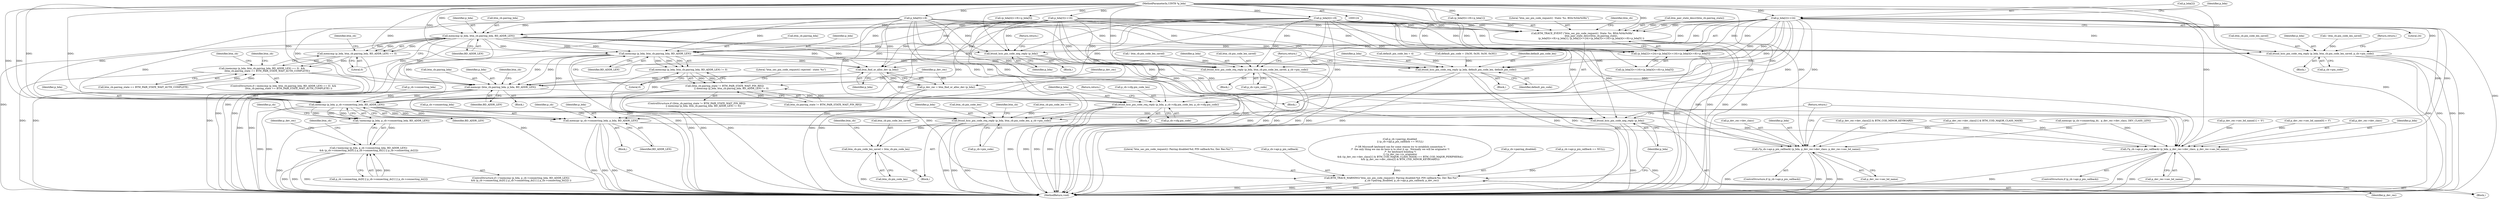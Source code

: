 digraph "0_Android_c677ee92595335233eb0e7b59809a1a94e7a678a_0@array" {
"1000156" [label="(Call,p_bda[2]<<24)"];
"1000125" [label="(MethodParameterIn,UINT8 *p_bda)"];
"1000140" [label="(Call,BTM_TRACE_EVENT (\"btm_sec_pin_code_request()  State: %s, BDA:%04x%08x\",\n                       btm_pair_state_descr(btm_cb.pairing_state),\n                       (p_bda[0]<<8)+p_bda[1], (p_bda[2]<<24)+(p_bda[3]<<16)+(p_bda[4]<<8)+p_bda[5] ))"];
"1000155" [label="(Call,(p_bda[2]<<24)+(p_bda[3]<<16)+(p_bda[4]<<8)+p_bda[5])"];
"1000186" [label="(Call,memcmp (p_bda, btm_cb.pairing_bda, BD_ADDR_LEN))"];
"1000185" [label="(Call,memcmp (p_bda, btm_cb.pairing_bda, BD_ADDR_LEN) == 0)"];
"1000184" [label="(Call,(memcmp (p_bda, btm_cb.pairing_bda, BD_ADDR_LEN) == 0)  &&\n              (btm_cb.pairing_state == BTM_PAIR_STATE_WAIT_AUTH_COMPLETE))"];
"1000205" [label="(Call,btsnd_hcic_pin_code_neg_reply (p_bda))"];
"1000210" [label="(Call,btsnd_hcic_pin_code_req_reply (p_bda, btm_cb.pin_code_len_saved, p_cb->pin_code))"];
"1000228" [label="(Call,memcmp (p_bda, btm_cb.pairing_bda, BD_ADDR_LEN))"];
"1000227" [label="(Call,memcmp (p_bda, btm_cb.pairing_bda, BD_ADDR_LEN) != 0)"];
"1000221" [label="(Call,(btm_cb.pairing_state != BTM_PAIR_STATE_WAIT_PIN_REQ)\n                  || memcmp (p_bda, btm_cb.pairing_bda, BD_ADDR_LEN) != 0)"];
"1000252" [label="(Call,btsnd_hcic_pin_code_req_reply (p_bda, default_pin_code_len, default_pin_code))"];
"1000260" [label="(Call,btsnd_hcic_pin_code_req_reply (p_bda, btm_cb.pin_code_len_saved, p_cb->pin_code))"];
"1000271" [label="(Call,btm_find_or_alloc_dev (p_bda))"];
"1000269" [label="(Call,p_dev_rec = btm_find_or_alloc_dev (p_bda))"];
"1000433" [label="(Call,BTM_TRACE_WARNING(\"btm_sec_pin_code_request(): Pairing disabled:%d; PIN callback:%x, Dev Rec:%x!\",\n                           p_cb->pairing_disabled, p_cb->api.p_pin_callback, p_dev_rec))"];
"1000285" [label="(Call,memcpy (btm_cb.pairing_bda, p_bda, BD_ADDR_LEN))"];
"1000318" [label="(Call,btsnd_hcic_pin_code_req_reply (p_bda, p_cb->cfg.pin_code_len, p_cb->cfg.pin_code))"];
"1000334" [label="(Call,memcmp (p_bda, p_cb->connecting_bda, BD_ADDR_LEN))"];
"1000333" [label="(Call,!memcmp (p_bda, p_cb->connecting_bda, BD_ADDR_LEN))"];
"1000332" [label="(Call,(!memcmp (p_bda, p_cb->connecting_bda, BD_ADDR_LEN))\n && (p_cb->connecting_dc[0] || p_cb->connecting_dc[1] || p_cb->connecting_dc[2]))"];
"1000374" [label="(Call,btsnd_hcic_pin_code_req_reply (p_bda, btm_cb.pin_code_len, p_cb->pin_code))"];
"1000382" [label="(Call,btm_cb.pin_code_len_saved = btm_cb.pin_code_len)"];
"1000444" [label="(Call,btsnd_hcic_pin_code_neg_reply (p_bda))"];
"1000455" [label="(Call,memcpy (p_cb->connecting_bda, p_bda, BD_ADDR_LEN))"];
"1000489" [label="(Call,(*p_cb->api.p_pin_callback) (p_bda, p_dev_rec->dev_class, p_dev_rec->sec_bd_name))"];
"1000543" [label="(Call,(*p_cb->api.p_pin_callback) (p_bda, p_dev_rec->dev_class, p_dev_rec->sec_bd_name))"];
"1000202" [label="(Identifier,btm_cb)"];
"1000343" [label="(Identifier,p_cb)"];
"1000212" [label="(Call,btm_cb.pin_code_len_saved)"];
"1000417" [label="(Call,p_dev_rec->dev_class[1] & BTM_COD_MAJOR_CLASS_MASK)"];
"1000333" [label="(Call,!memcmp (p_bda, p_cb->connecting_bda, BD_ADDR_LEN))"];
"1000210" [label="(Call,btsnd_hcic_pin_code_req_reply (p_bda, btm_cb.pin_code_len_saved, p_cb->pin_code))"];
"1000325" [label="(Call,p_cb->cfg.pin_code)"];
"1000164" [label="(Identifier,p_bda)"];
"1000257" [label="(Block,)"];
"1000222" [label="(Call,btm_cb.pairing_state != BTM_PAIR_STATE_WAIT_PIN_REQ)"];
"1000447" [label="(Block,)"];
"1000161" [label="(Call,(p_bda[3]<<16)+(p_bda[4]<<8)+p_bda[5])"];
"1000260" [label="(Call,btsnd_hcic_pin_code_req_reply (p_bda, btm_cb.pin_code_len_saved, p_cb->pin_code))"];
"1000211" [label="(Identifier,p_bda)"];
"1000193" [label="(Call,btm_cb.pairing_state == BTM_PAIR_STATE_WAIT_AUTH_COMPLETE)"];
"1000188" [label="(Call,btm_cb.pairing_bda)"];
"1000253" [label="(Identifier,p_bda)"];
"1000249" [label="(Block,)"];
"1000334" [label="(Call,memcmp (p_bda, p_cb->connecting_bda, BD_ADDR_LEN))"];
"1000382" [label="(Call,btm_cb.pin_code_len_saved = btm_cb.pin_code_len)"];
"1000234" [label="(Literal,0)"];
"1000432" [label="(Block,)"];
"1000371" [label="(Block,)"];
"1000491" [label="(Call,p_dev_rec->dev_class)"];
"1000167" [label="(Call,(p_bda[4]<<8)+p_bda[5])"];
"1000463" [label="(Identifier,p_cb)"];
"1000195" [label="(Identifier,btm_cb)"];
"1000434" [label="(Literal,\"btm_sec_pin_code_request(): Pairing disabled:%d; PIN callback:%x, Dev Rec:%x!\")"];
"1000489" [label="(Call,(*p_cb->api.p_pin_callback) (p_bda, p_dev_rec->dev_class, p_dev_rec->sec_bd_name))"];
"1000285" [label="(Call,memcpy (btm_cb.pairing_bda, p_bda, BD_ADDR_LEN))"];
"1000368" [label="(Identifier,btm_cb)"];
"1000340" [label="(Call,p_cb->connecting_dc[0] || p_cb->connecting_dc[1] || p_cb->connecting_dc[2])"];
"1000460" [label="(Identifier,BD_ADDR_LEN)"];
"1000438" [label="(Call,p_cb->api.p_pin_callback)"];
"1000269" [label="(Call,p_dev_rec = btm_find_or_alloc_dev (p_bda))"];
"1000551" [label="(Return,return;)"];
"1000184" [label="(Call,(memcmp (p_bda, btm_cb.pairing_bda, BD_ADDR_LEN) == 0)  &&\n              (btm_cb.pairing_state == BTM_PAIR_STATE_WAIT_AUTH_COMPLETE))"];
"1000261" [label="(Identifier,p_bda)"];
"1000275" [label="(Identifier,p_dev_rec)"];
"1000233" [label="(Identifier,BD_ADDR_LEN)"];
"1000265" [label="(Call,p_cb->pin_code)"];
"1000160" [label="(Literal,24)"];
"1000271" [label="(Call,btm_find_or_alloc_dev (p_bda))"];
"1000191" [label="(Identifier,BD_ADDR_LEN)"];
"1000318" [label="(Call,btsnd_hcic_pin_code_req_reply (p_bda, p_cb->cfg.pin_code_len, p_cb->cfg.pin_code))"];
"1000155" [label="(Call,(p_bda[2]<<24)+(p_bda[3]<<16)+(p_bda[4]<<8)+p_bda[5])"];
"1000375" [label="(Identifier,p_bda)"];
"1000433" [label="(Call,BTM_TRACE_WARNING(\"btm_sec_pin_code_request(): Pairing disabled:%d; PIN callback:%x, Dev Rec:%x!\",\n                           p_cb->pairing_disabled, p_cb->api.p_pin_callback, p_dev_rec))"];
"1000140" [label="(Call,BTM_TRACE_EVENT (\"btm_sec_pin_code_request()  State: %s, BDA:%04x%08x\",\n                       btm_pair_state_descr(btm_cb.pairing_state),\n                       (p_bda[0]<<8)+p_bda[1], (p_bda[2]<<24)+(p_bda[3]<<16)+(p_bda[4]<<8)+p_bda[5] ))"];
"1000383" [label="(Call,btm_cb.pin_code_len_saved)"];
"1000156" [label="(Call,p_bda[2]<<24)"];
"1000134" [label="(Call,default_pin_code_len = 4)"];
"1000494" [label="(Call,p_dev_rec->sec_bd_name)"];
"1000268" [label="(Return,return;)"];
"1000221" [label="(Call,(btm_cb.pairing_state != BTM_PAIR_STATE_WAIT_PIN_REQ)\n                  || memcmp (p_bda, btm_cb.pairing_bda, BD_ADDR_LEN) != 0)"];
"1000376" [label="(Call,btm_cb.pin_code_len)"];
"1000548" [label="(Call,p_dev_rec->sec_bd_name)"];
"1000262" [label="(Call,btm_cb.pin_code_len_saved)"];
"1000205" [label="(Call,btsnd_hcic_pin_code_neg_reply (p_bda))"];
"1000146" [label="(Call,(p_bda[0]<<8)+p_bda[1])"];
"1000459" [label="(Identifier,p_bda)"];
"1000125" [label="(MethodParameterIn,UINT8 *p_bda)"];
"1000384" [label="(Identifier,btm_cb)"];
"1000455" [label="(Call,memcpy (p_cb->connecting_bda, p_bda, BD_ADDR_LEN))"];
"1000461" [label="(Call,memcpy (p_cb->connecting_dc,  p_dev_rec->dev_class, DEV_CLASS_LEN))"];
"1000286" [label="(Call,btm_cb.pairing_bda)"];
"1000290" [label="(Identifier,BD_ADDR_LEN)"];
"1000138" [label="(Call,default_pin_code = {0x30, 0x30, 0x30, 0x30})"];
"1000179" [label="(Identifier,btm_cb)"];
"1000523" [label="(Call,p_dev_rec->sec_bd_name[1] = '0')"];
"1000552" [label="(MethodReturn,void)"];
"1000162" [label="(Call,p_bda[3]<<16)"];
"1000142" [label="(Call,btm_pair_state_descr(btm_cb.pairing_state))"];
"1000220" [label="(ControlStructure,if ((btm_cb.pairing_state != BTM_PAIR_STATE_WAIT_PIN_REQ)\n                  || memcmp (p_bda, btm_cb.pairing_bda, BD_ADDR_LEN) != 0))"];
"1000330" [label="(Return,return;)"];
"1000332" [label="(Call,(!memcmp (p_bda, p_cb->connecting_bda, BD_ADDR_LEN))\n && (p_cb->connecting_dc[0] || p_cb->connecting_dc[1] || p_cb->connecting_dc[2]))"];
"1000320" [label="(Call,p_cb->cfg.pin_code_len)"];
"1000336" [label="(Call,p_cb->connecting_bda)"];
"1000398" [label="(Call,p_cb->pairing_disabled\n || (p_cb->api.p_pin_callback == NULL)\n\n /* OR Microsoft keyboard can for some reason try to establish connection */\n /*  the only thing we can do here is to shut it up.  Normally we will be originator */\n /*  for keyboard bonding */\n || (!p_dev_rec->is_originator\n && ((p_dev_rec->dev_class[1] & BTM_COD_MAJOR_CLASS_MASK) == BTM_COD_MAJOR_PERIPHERAL)\n && (p_dev_rec->dev_class[2] & BTM_COD_MINOR_KEYBOARD)))"];
"1000147" [label="(Call,p_bda[0]<<8)"];
"1000207" [label="(Return,return;)"];
"1000252" [label="(Call,btsnd_hcic_pin_code_req_reply (p_bda, default_pin_code_len, default_pin_code))"];
"1000331" [label="(ControlStructure,if ( (!memcmp (p_bda, p_cb->connecting_bda, BD_ADDR_LEN))\n && (p_cb->connecting_dc[0] || p_cb->connecting_dc[1] || p_cb->connecting_dc[2]) ))"];
"1000537" [label="(ControlStructure,if (p_cb->api.p_pin_callback))"];
"1000289" [label="(Identifier,p_bda)"];
"1000215" [label="(Call,p_cb->pin_code)"];
"1000425" [label="(Call,p_dev_rec->dev_class[2] & BTM_COD_MINOR_KEYBOARD)"];
"1000126" [label="(Block,)"];
"1000516" [label="(Call,p_dev_rec->sec_bd_name[0] = 'f')"];
"1000293" [label="(Identifier,btm_cb)"];
"1000157" [label="(Call,p_bda[2])"];
"1000359" [label="(Identifier,p_dev_rec)"];
"1000192" [label="(Literal,0)"];
"1000379" [label="(Call,p_cb->pin_code)"];
"1000444" [label="(Call,btsnd_hcic_pin_code_neg_reply (p_bda))"];
"1000230" [label="(Call,btm_cb.pairing_bda)"];
"1000183" [label="(ControlStructure,if ( (memcmp (p_bda, btm_cb.pairing_bda, BD_ADDR_LEN) == 0)  &&\n              (btm_cb.pairing_state == BTM_PAIR_STATE_WAIT_AUTH_COMPLETE) ))"];
"1000200" [label="(Call,! btm_cb.pin_code_len_saved)"];
"1000206" [label="(Identifier,p_bda)"];
"1000490" [label="(Identifier,p_bda)"];
"1000445" [label="(Identifier,p_bda)"];
"1000185" [label="(Call,memcmp (p_bda, btm_cb.pairing_bda, BD_ADDR_LEN) == 0)"];
"1000339" [label="(Identifier,BD_ADDR_LEN)"];
"1000209" [label="(Block,)"];
"1000483" [label="(ControlStructure,if (p_cb->api.p_pin_callback))"];
"1000284" [label="(Block,)"];
"1000435" [label="(Call,p_cb->pairing_disabled)"];
"1000545" [label="(Call,p_dev_rec->dev_class)"];
"1000227" [label="(Call,memcmp (p_bda, btm_cb.pairing_bda, BD_ADDR_LEN) != 0)"];
"1000543" [label="(Call,(*p_cb->api.p_pin_callback) (p_bda, p_dev_rec->dev_class, p_dev_rec->sec_bd_name))"];
"1000270" [label="(Identifier,p_dev_rec)"];
"1000224" [label="(Identifier,btm_cb)"];
"1000255" [label="(Identifier,default_pin_code)"];
"1000391" [label="(Identifier,btm_cb)"];
"1000374" [label="(Call,btsnd_hcic_pin_code_req_reply (p_bda, btm_cb.pin_code_len, p_cb->pin_code))"];
"1000228" [label="(Call,memcmp (p_bda, btm_cb.pairing_bda, BD_ADDR_LEN))"];
"1000218" [label="(Return,return;)"];
"1000187" [label="(Identifier,p_bda)"];
"1000254" [label="(Identifier,default_pin_code_len)"];
"1000141" [label="(Literal,\"btm_sec_pin_code_request()  State: %s, BDA:%04x%08x\")"];
"1000443" [label="(Identifier,p_dev_rec)"];
"1000544" [label="(Identifier,p_bda)"];
"1000237" [label="(Literal,\"btm_sec_pin_code_request() rejected - state: %s\")"];
"1000204" [label="(Block,)"];
"1000272" [label="(Identifier,p_bda)"];
"1000456" [label="(Call,p_cb->connecting_bda)"];
"1000319" [label="(Identifier,p_bda)"];
"1000313" [label="(Block,)"];
"1000245" [label="(Call,! btm_cb.pin_code_len_saved)"];
"1000366" [label="(Call,btm_cb.pin_code_len != 0)"];
"1000335" [label="(Identifier,p_bda)"];
"1000229" [label="(Identifier,p_bda)"];
"1000168" [label="(Call,p_bda[4]<<8)"];
"1000403" [label="(Call,p_cb->api.p_pin_callback == NULL)"];
"1000386" [label="(Call,btm_cb.pin_code_len)"];
"1000186" [label="(Call,memcmp (p_bda, btm_cb.pairing_bda, BD_ADDR_LEN))"];
"1000156" -> "1000155"  [label="AST: "];
"1000156" -> "1000160"  [label="CFG: "];
"1000157" -> "1000156"  [label="AST: "];
"1000160" -> "1000156"  [label="AST: "];
"1000164" -> "1000156"  [label="CFG: "];
"1000156" -> "1000552"  [label="DDG: "];
"1000156" -> "1000140"  [label="DDG: "];
"1000156" -> "1000140"  [label="DDG: "];
"1000156" -> "1000155"  [label="DDG: "];
"1000156" -> "1000155"  [label="DDG: "];
"1000125" -> "1000156"  [label="DDG: "];
"1000156" -> "1000186"  [label="DDG: "];
"1000156" -> "1000205"  [label="DDG: "];
"1000156" -> "1000210"  [label="DDG: "];
"1000156" -> "1000228"  [label="DDG: "];
"1000156" -> "1000252"  [label="DDG: "];
"1000156" -> "1000260"  [label="DDG: "];
"1000156" -> "1000271"  [label="DDG: "];
"1000156" -> "1000285"  [label="DDG: "];
"1000156" -> "1000318"  [label="DDG: "];
"1000156" -> "1000334"  [label="DDG: "];
"1000156" -> "1000374"  [label="DDG: "];
"1000156" -> "1000444"  [label="DDG: "];
"1000156" -> "1000455"  [label="DDG: "];
"1000156" -> "1000489"  [label="DDG: "];
"1000156" -> "1000543"  [label="DDG: "];
"1000125" -> "1000124"  [label="AST: "];
"1000125" -> "1000552"  [label="DDG: "];
"1000125" -> "1000140"  [label="DDG: "];
"1000125" -> "1000147"  [label="DDG: "];
"1000125" -> "1000146"  [label="DDG: "];
"1000125" -> "1000155"  [label="DDG: "];
"1000125" -> "1000162"  [label="DDG: "];
"1000125" -> "1000161"  [label="DDG: "];
"1000125" -> "1000168"  [label="DDG: "];
"1000125" -> "1000167"  [label="DDG: "];
"1000125" -> "1000186"  [label="DDG: "];
"1000125" -> "1000205"  [label="DDG: "];
"1000125" -> "1000210"  [label="DDG: "];
"1000125" -> "1000228"  [label="DDG: "];
"1000125" -> "1000252"  [label="DDG: "];
"1000125" -> "1000260"  [label="DDG: "];
"1000125" -> "1000271"  [label="DDG: "];
"1000125" -> "1000285"  [label="DDG: "];
"1000125" -> "1000318"  [label="DDG: "];
"1000125" -> "1000334"  [label="DDG: "];
"1000125" -> "1000374"  [label="DDG: "];
"1000125" -> "1000444"  [label="DDG: "];
"1000125" -> "1000455"  [label="DDG: "];
"1000125" -> "1000489"  [label="DDG: "];
"1000125" -> "1000543"  [label="DDG: "];
"1000140" -> "1000126"  [label="AST: "];
"1000140" -> "1000155"  [label="CFG: "];
"1000141" -> "1000140"  [label="AST: "];
"1000142" -> "1000140"  [label="AST: "];
"1000146" -> "1000140"  [label="AST: "];
"1000155" -> "1000140"  [label="AST: "];
"1000179" -> "1000140"  [label="CFG: "];
"1000140" -> "1000552"  [label="DDG: "];
"1000140" -> "1000552"  [label="DDG: "];
"1000140" -> "1000552"  [label="DDG: "];
"1000140" -> "1000552"  [label="DDG: "];
"1000142" -> "1000140"  [label="DDG: "];
"1000147" -> "1000140"  [label="DDG: "];
"1000147" -> "1000140"  [label="DDG: "];
"1000162" -> "1000140"  [label="DDG: "];
"1000162" -> "1000140"  [label="DDG: "];
"1000168" -> "1000140"  [label="DDG: "];
"1000168" -> "1000140"  [label="DDG: "];
"1000155" -> "1000161"  [label="CFG: "];
"1000161" -> "1000155"  [label="AST: "];
"1000155" -> "1000552"  [label="DDG: "];
"1000155" -> "1000552"  [label="DDG: "];
"1000162" -> "1000155"  [label="DDG: "];
"1000162" -> "1000155"  [label="DDG: "];
"1000168" -> "1000155"  [label="DDG: "];
"1000168" -> "1000155"  [label="DDG: "];
"1000186" -> "1000185"  [label="AST: "];
"1000186" -> "1000191"  [label="CFG: "];
"1000187" -> "1000186"  [label="AST: "];
"1000188" -> "1000186"  [label="AST: "];
"1000191" -> "1000186"  [label="AST: "];
"1000192" -> "1000186"  [label="CFG: "];
"1000186" -> "1000552"  [label="DDG: "];
"1000186" -> "1000552"  [label="DDG: "];
"1000186" -> "1000185"  [label="DDG: "];
"1000186" -> "1000185"  [label="DDG: "];
"1000186" -> "1000185"  [label="DDG: "];
"1000168" -> "1000186"  [label="DDG: "];
"1000147" -> "1000186"  [label="DDG: "];
"1000162" -> "1000186"  [label="DDG: "];
"1000186" -> "1000205"  [label="DDG: "];
"1000186" -> "1000210"  [label="DDG: "];
"1000186" -> "1000228"  [label="DDG: "];
"1000186" -> "1000228"  [label="DDG: "];
"1000186" -> "1000228"  [label="DDG: "];
"1000186" -> "1000252"  [label="DDG: "];
"1000186" -> "1000260"  [label="DDG: "];
"1000186" -> "1000271"  [label="DDG: "];
"1000186" -> "1000285"  [label="DDG: "];
"1000186" -> "1000285"  [label="DDG: "];
"1000186" -> "1000334"  [label="DDG: "];
"1000185" -> "1000184"  [label="AST: "];
"1000185" -> "1000192"  [label="CFG: "];
"1000192" -> "1000185"  [label="AST: "];
"1000195" -> "1000185"  [label="CFG: "];
"1000184" -> "1000185"  [label="CFG: "];
"1000185" -> "1000552"  [label="DDG: "];
"1000185" -> "1000184"  [label="DDG: "];
"1000185" -> "1000184"  [label="DDG: "];
"1000184" -> "1000183"  [label="AST: "];
"1000184" -> "1000193"  [label="CFG: "];
"1000193" -> "1000184"  [label="AST: "];
"1000202" -> "1000184"  [label="CFG: "];
"1000224" -> "1000184"  [label="CFG: "];
"1000184" -> "1000552"  [label="DDG: "];
"1000184" -> "1000552"  [label="DDG: "];
"1000184" -> "1000552"  [label="DDG: "];
"1000193" -> "1000184"  [label="DDG: "];
"1000193" -> "1000184"  [label="DDG: "];
"1000205" -> "1000204"  [label="AST: "];
"1000205" -> "1000206"  [label="CFG: "];
"1000206" -> "1000205"  [label="AST: "];
"1000207" -> "1000205"  [label="CFG: "];
"1000205" -> "1000552"  [label="DDG: "];
"1000205" -> "1000552"  [label="DDG: "];
"1000168" -> "1000205"  [label="DDG: "];
"1000147" -> "1000205"  [label="DDG: "];
"1000162" -> "1000205"  [label="DDG: "];
"1000210" -> "1000209"  [label="AST: "];
"1000210" -> "1000215"  [label="CFG: "];
"1000211" -> "1000210"  [label="AST: "];
"1000212" -> "1000210"  [label="AST: "];
"1000215" -> "1000210"  [label="AST: "];
"1000218" -> "1000210"  [label="CFG: "];
"1000210" -> "1000552"  [label="DDG: "];
"1000210" -> "1000552"  [label="DDG: "];
"1000210" -> "1000552"  [label="DDG: "];
"1000210" -> "1000552"  [label="DDG: "];
"1000168" -> "1000210"  [label="DDG: "];
"1000147" -> "1000210"  [label="DDG: "];
"1000162" -> "1000210"  [label="DDG: "];
"1000200" -> "1000210"  [label="DDG: "];
"1000228" -> "1000227"  [label="AST: "];
"1000228" -> "1000233"  [label="CFG: "];
"1000229" -> "1000228"  [label="AST: "];
"1000230" -> "1000228"  [label="AST: "];
"1000233" -> "1000228"  [label="AST: "];
"1000234" -> "1000228"  [label="CFG: "];
"1000228" -> "1000552"  [label="DDG: "];
"1000228" -> "1000552"  [label="DDG: "];
"1000228" -> "1000227"  [label="DDG: "];
"1000228" -> "1000227"  [label="DDG: "];
"1000228" -> "1000227"  [label="DDG: "];
"1000168" -> "1000228"  [label="DDG: "];
"1000147" -> "1000228"  [label="DDG: "];
"1000162" -> "1000228"  [label="DDG: "];
"1000228" -> "1000252"  [label="DDG: "];
"1000228" -> "1000260"  [label="DDG: "];
"1000228" -> "1000271"  [label="DDG: "];
"1000228" -> "1000285"  [label="DDG: "];
"1000228" -> "1000285"  [label="DDG: "];
"1000228" -> "1000334"  [label="DDG: "];
"1000227" -> "1000221"  [label="AST: "];
"1000227" -> "1000234"  [label="CFG: "];
"1000234" -> "1000227"  [label="AST: "];
"1000221" -> "1000227"  [label="CFG: "];
"1000227" -> "1000552"  [label="DDG: "];
"1000227" -> "1000221"  [label="DDG: "];
"1000227" -> "1000221"  [label="DDG: "];
"1000221" -> "1000220"  [label="AST: "];
"1000221" -> "1000222"  [label="CFG: "];
"1000222" -> "1000221"  [label="AST: "];
"1000237" -> "1000221"  [label="CFG: "];
"1000270" -> "1000221"  [label="CFG: "];
"1000221" -> "1000552"  [label="DDG: "];
"1000221" -> "1000552"  [label="DDG: "];
"1000221" -> "1000552"  [label="DDG: "];
"1000222" -> "1000221"  [label="DDG: "];
"1000222" -> "1000221"  [label="DDG: "];
"1000252" -> "1000249"  [label="AST: "];
"1000252" -> "1000255"  [label="CFG: "];
"1000253" -> "1000252"  [label="AST: "];
"1000254" -> "1000252"  [label="AST: "];
"1000255" -> "1000252"  [label="AST: "];
"1000268" -> "1000252"  [label="CFG: "];
"1000252" -> "1000552"  [label="DDG: "];
"1000252" -> "1000552"  [label="DDG: "];
"1000252" -> "1000552"  [label="DDG: "];
"1000252" -> "1000552"  [label="DDG: "];
"1000168" -> "1000252"  [label="DDG: "];
"1000147" -> "1000252"  [label="DDG: "];
"1000162" -> "1000252"  [label="DDG: "];
"1000134" -> "1000252"  [label="DDG: "];
"1000138" -> "1000252"  [label="DDG: "];
"1000260" -> "1000257"  [label="AST: "];
"1000260" -> "1000265"  [label="CFG: "];
"1000261" -> "1000260"  [label="AST: "];
"1000262" -> "1000260"  [label="AST: "];
"1000265" -> "1000260"  [label="AST: "];
"1000268" -> "1000260"  [label="CFG: "];
"1000260" -> "1000552"  [label="DDG: "];
"1000260" -> "1000552"  [label="DDG: "];
"1000260" -> "1000552"  [label="DDG: "];
"1000260" -> "1000552"  [label="DDG: "];
"1000168" -> "1000260"  [label="DDG: "];
"1000147" -> "1000260"  [label="DDG: "];
"1000162" -> "1000260"  [label="DDG: "];
"1000245" -> "1000260"  [label="DDG: "];
"1000271" -> "1000269"  [label="AST: "];
"1000271" -> "1000272"  [label="CFG: "];
"1000272" -> "1000271"  [label="AST: "];
"1000269" -> "1000271"  [label="CFG: "];
"1000271" -> "1000269"  [label="DDG: "];
"1000168" -> "1000271"  [label="DDG: "];
"1000147" -> "1000271"  [label="DDG: "];
"1000162" -> "1000271"  [label="DDG: "];
"1000271" -> "1000285"  [label="DDG: "];
"1000271" -> "1000318"  [label="DDG: "];
"1000271" -> "1000334"  [label="DDG: "];
"1000269" -> "1000126"  [label="AST: "];
"1000270" -> "1000269"  [label="AST: "];
"1000275" -> "1000269"  [label="CFG: "];
"1000269" -> "1000552"  [label="DDG: "];
"1000269" -> "1000552"  [label="DDG: "];
"1000269" -> "1000433"  [label="DDG: "];
"1000433" -> "1000432"  [label="AST: "];
"1000433" -> "1000443"  [label="CFG: "];
"1000434" -> "1000433"  [label="AST: "];
"1000435" -> "1000433"  [label="AST: "];
"1000438" -> "1000433"  [label="AST: "];
"1000443" -> "1000433"  [label="AST: "];
"1000445" -> "1000433"  [label="CFG: "];
"1000433" -> "1000552"  [label="DDG: "];
"1000433" -> "1000552"  [label="DDG: "];
"1000433" -> "1000552"  [label="DDG: "];
"1000433" -> "1000552"  [label="DDG: "];
"1000398" -> "1000433"  [label="DDG: "];
"1000403" -> "1000433"  [label="DDG: "];
"1000285" -> "1000284"  [label="AST: "];
"1000285" -> "1000290"  [label="CFG: "];
"1000286" -> "1000285"  [label="AST: "];
"1000289" -> "1000285"  [label="AST: "];
"1000290" -> "1000285"  [label="AST: "];
"1000293" -> "1000285"  [label="CFG: "];
"1000285" -> "1000552"  [label="DDG: "];
"1000285" -> "1000552"  [label="DDG: "];
"1000285" -> "1000552"  [label="DDG: "];
"1000168" -> "1000285"  [label="DDG: "];
"1000147" -> "1000285"  [label="DDG: "];
"1000162" -> "1000285"  [label="DDG: "];
"1000285" -> "1000318"  [label="DDG: "];
"1000285" -> "1000334"  [label="DDG: "];
"1000285" -> "1000334"  [label="DDG: "];
"1000318" -> "1000313"  [label="AST: "];
"1000318" -> "1000325"  [label="CFG: "];
"1000319" -> "1000318"  [label="AST: "];
"1000320" -> "1000318"  [label="AST: "];
"1000325" -> "1000318"  [label="AST: "];
"1000330" -> "1000318"  [label="CFG: "];
"1000318" -> "1000552"  [label="DDG: "];
"1000318" -> "1000552"  [label="DDG: "];
"1000318" -> "1000552"  [label="DDG: "];
"1000318" -> "1000552"  [label="DDG: "];
"1000168" -> "1000318"  [label="DDG: "];
"1000147" -> "1000318"  [label="DDG: "];
"1000162" -> "1000318"  [label="DDG: "];
"1000334" -> "1000333"  [label="AST: "];
"1000334" -> "1000339"  [label="CFG: "];
"1000335" -> "1000334"  [label="AST: "];
"1000336" -> "1000334"  [label="AST: "];
"1000339" -> "1000334"  [label="AST: "];
"1000333" -> "1000334"  [label="CFG: "];
"1000334" -> "1000552"  [label="DDG: "];
"1000334" -> "1000552"  [label="DDG: "];
"1000334" -> "1000333"  [label="DDG: "];
"1000334" -> "1000333"  [label="DDG: "];
"1000334" -> "1000333"  [label="DDG: "];
"1000168" -> "1000334"  [label="DDG: "];
"1000147" -> "1000334"  [label="DDG: "];
"1000162" -> "1000334"  [label="DDG: "];
"1000334" -> "1000374"  [label="DDG: "];
"1000334" -> "1000444"  [label="DDG: "];
"1000334" -> "1000455"  [label="DDG: "];
"1000334" -> "1000455"  [label="DDG: "];
"1000334" -> "1000455"  [label="DDG: "];
"1000333" -> "1000332"  [label="AST: "];
"1000343" -> "1000333"  [label="CFG: "];
"1000332" -> "1000333"  [label="CFG: "];
"1000333" -> "1000552"  [label="DDG: "];
"1000333" -> "1000332"  [label="DDG: "];
"1000332" -> "1000331"  [label="AST: "];
"1000332" -> "1000340"  [label="CFG: "];
"1000340" -> "1000332"  [label="AST: "];
"1000359" -> "1000332"  [label="CFG: "];
"1000368" -> "1000332"  [label="CFG: "];
"1000332" -> "1000552"  [label="DDG: "];
"1000332" -> "1000552"  [label="DDG: "];
"1000332" -> "1000552"  [label="DDG: "];
"1000340" -> "1000332"  [label="DDG: "];
"1000340" -> "1000332"  [label="DDG: "];
"1000374" -> "1000371"  [label="AST: "];
"1000374" -> "1000379"  [label="CFG: "];
"1000375" -> "1000374"  [label="AST: "];
"1000376" -> "1000374"  [label="AST: "];
"1000379" -> "1000374"  [label="AST: "];
"1000384" -> "1000374"  [label="CFG: "];
"1000374" -> "1000552"  [label="DDG: "];
"1000374" -> "1000552"  [label="DDG: "];
"1000374" -> "1000552"  [label="DDG: "];
"1000168" -> "1000374"  [label="DDG: "];
"1000147" -> "1000374"  [label="DDG: "];
"1000162" -> "1000374"  [label="DDG: "];
"1000366" -> "1000374"  [label="DDG: "];
"1000374" -> "1000382"  [label="DDG: "];
"1000382" -> "1000371"  [label="AST: "];
"1000382" -> "1000386"  [label="CFG: "];
"1000383" -> "1000382"  [label="AST: "];
"1000386" -> "1000382"  [label="AST: "];
"1000391" -> "1000382"  [label="CFG: "];
"1000382" -> "1000552"  [label="DDG: "];
"1000444" -> "1000432"  [label="AST: "];
"1000444" -> "1000445"  [label="CFG: "];
"1000445" -> "1000444"  [label="AST: "];
"1000551" -> "1000444"  [label="CFG: "];
"1000444" -> "1000552"  [label="DDG: "];
"1000444" -> "1000552"  [label="DDG: "];
"1000168" -> "1000444"  [label="DDG: "];
"1000147" -> "1000444"  [label="DDG: "];
"1000162" -> "1000444"  [label="DDG: "];
"1000455" -> "1000447"  [label="AST: "];
"1000455" -> "1000460"  [label="CFG: "];
"1000456" -> "1000455"  [label="AST: "];
"1000459" -> "1000455"  [label="AST: "];
"1000460" -> "1000455"  [label="AST: "];
"1000463" -> "1000455"  [label="CFG: "];
"1000455" -> "1000552"  [label="DDG: "];
"1000455" -> "1000552"  [label="DDG: "];
"1000455" -> "1000552"  [label="DDG: "];
"1000455" -> "1000552"  [label="DDG: "];
"1000168" -> "1000455"  [label="DDG: "];
"1000147" -> "1000455"  [label="DDG: "];
"1000162" -> "1000455"  [label="DDG: "];
"1000455" -> "1000489"  [label="DDG: "];
"1000455" -> "1000543"  [label="DDG: "];
"1000489" -> "1000483"  [label="AST: "];
"1000489" -> "1000494"  [label="CFG: "];
"1000490" -> "1000489"  [label="AST: "];
"1000491" -> "1000489"  [label="AST: "];
"1000494" -> "1000489"  [label="AST: "];
"1000551" -> "1000489"  [label="CFG: "];
"1000489" -> "1000552"  [label="DDG: "];
"1000489" -> "1000552"  [label="DDG: "];
"1000489" -> "1000552"  [label="DDG: "];
"1000489" -> "1000552"  [label="DDG: "];
"1000168" -> "1000489"  [label="DDG: "];
"1000147" -> "1000489"  [label="DDG: "];
"1000162" -> "1000489"  [label="DDG: "];
"1000461" -> "1000489"  [label="DDG: "];
"1000425" -> "1000489"  [label="DDG: "];
"1000417" -> "1000489"  [label="DDG: "];
"1000543" -> "1000537"  [label="AST: "];
"1000543" -> "1000548"  [label="CFG: "];
"1000544" -> "1000543"  [label="AST: "];
"1000545" -> "1000543"  [label="AST: "];
"1000548" -> "1000543"  [label="AST: "];
"1000551" -> "1000543"  [label="CFG: "];
"1000543" -> "1000552"  [label="DDG: "];
"1000543" -> "1000552"  [label="DDG: "];
"1000543" -> "1000552"  [label="DDG: "];
"1000543" -> "1000552"  [label="DDG: "];
"1000168" -> "1000543"  [label="DDG: "];
"1000147" -> "1000543"  [label="DDG: "];
"1000162" -> "1000543"  [label="DDG: "];
"1000461" -> "1000543"  [label="DDG: "];
"1000425" -> "1000543"  [label="DDG: "];
"1000417" -> "1000543"  [label="DDG: "];
"1000523" -> "1000543"  [label="DDG: "];
"1000516" -> "1000543"  [label="DDG: "];
}

